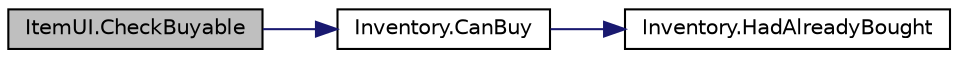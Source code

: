digraph "ItemUI.CheckBuyable"
{
 // INTERACTIVE_SVG=YES
 // LATEX_PDF_SIZE
  edge [fontname="Helvetica",fontsize="10",labelfontname="Helvetica",labelfontsize="10"];
  node [fontname="Helvetica",fontsize="10",shape=record];
  rankdir="LR";
  Node1 [label="ItemUI.CheckBuyable",height=0.2,width=0.4,color="black", fillcolor="grey75", style="filled", fontcolor="black",tooltip=" "];
  Node1 -> Node2 [color="midnightblue",fontsize="10",style="solid",fontname="Helvetica"];
  Node2 [label="Inventory.CanBuy",height=0.2,width=0.4,color="black", fillcolor="white", style="filled",URL="$class_inventory.html#a4eba5ec568d6e06c754b71057888fcdd",tooltip=" "];
  Node2 -> Node3 [color="midnightblue",fontsize="10",style="solid",fontname="Helvetica"];
  Node3 [label="Inventory.HadAlreadyBought",height=0.2,width=0.4,color="black", fillcolor="white", style="filled",URL="$class_inventory.html#a78bab4c24d6da82bdef1a27f5c33934e",tooltip=" "];
}
